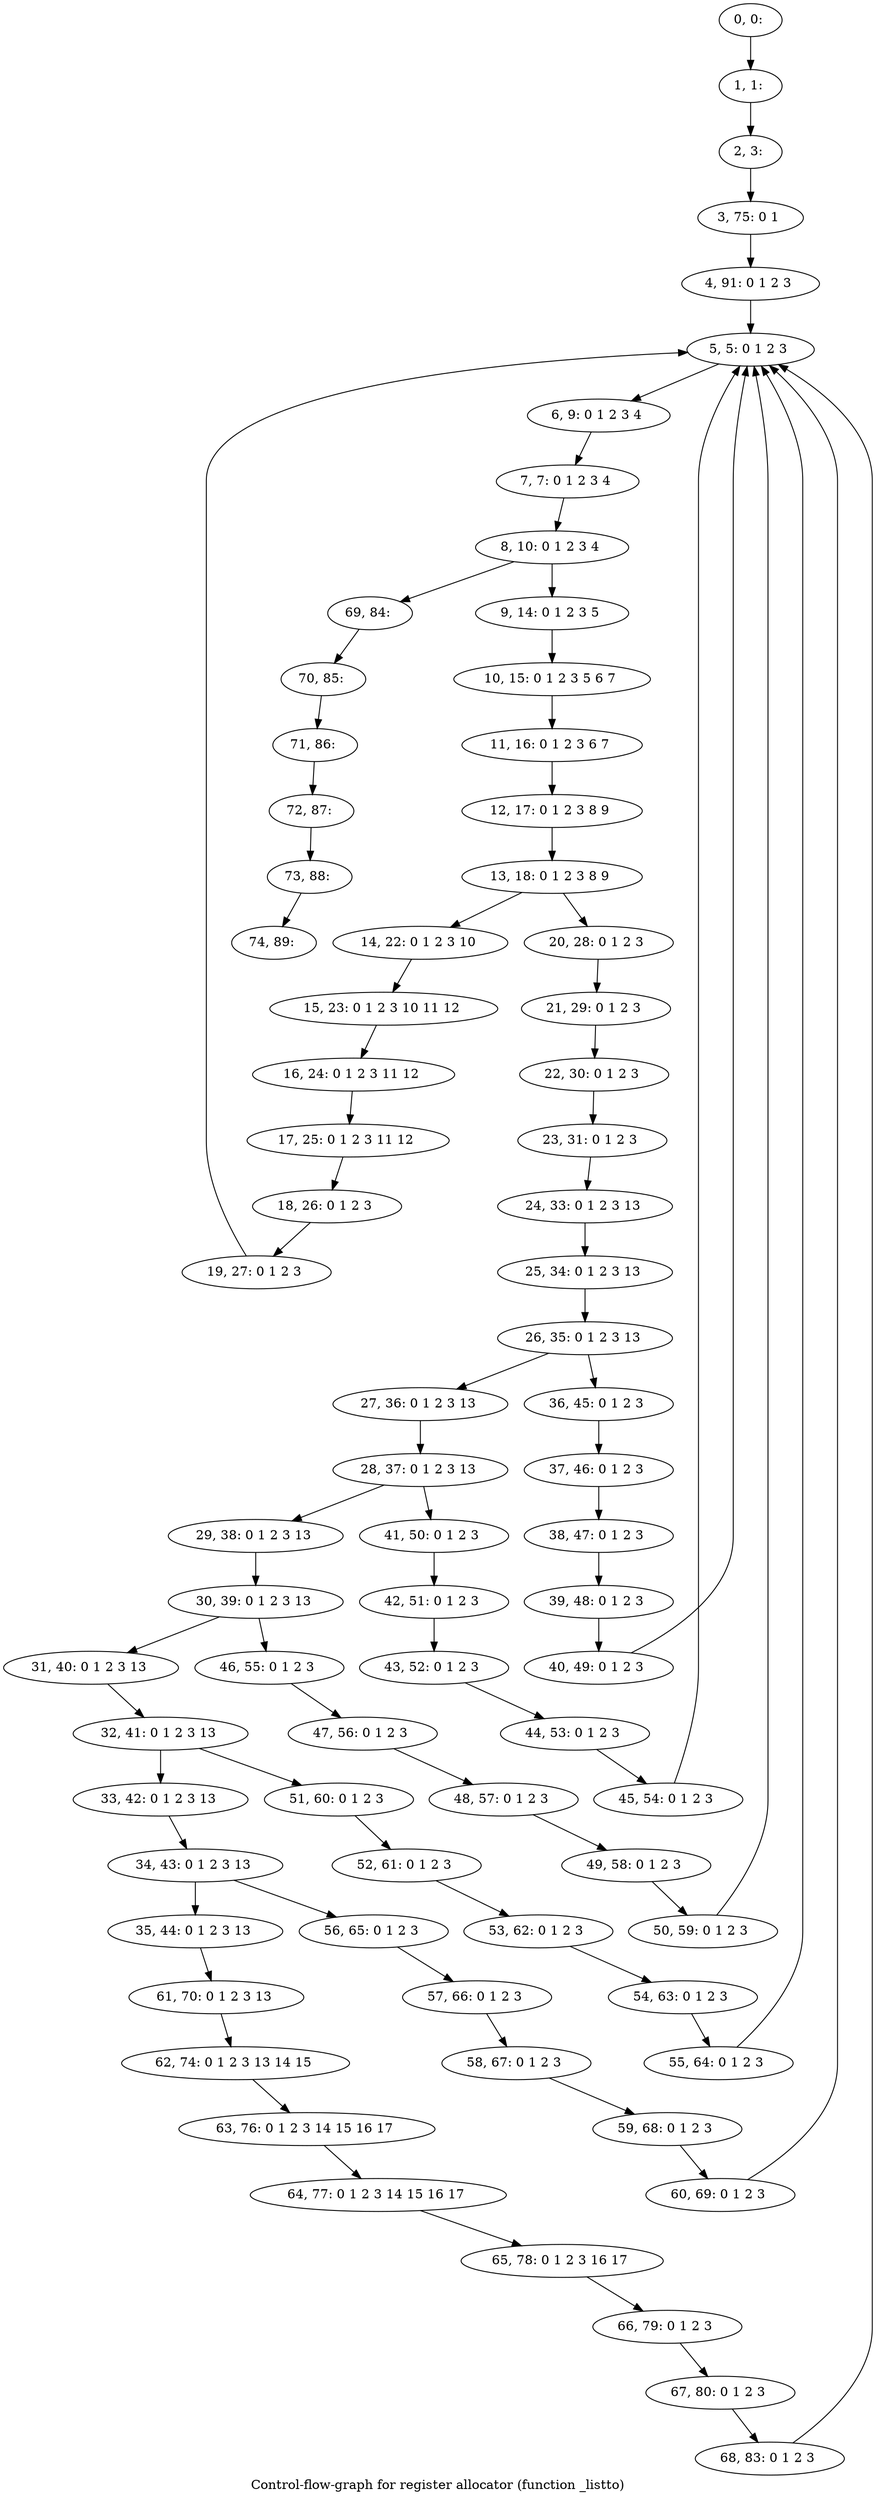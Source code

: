 digraph G {
graph [label="Control-flow-graph for register allocator (function _listto)"]
0[label="0, 0: "];
1[label="1, 1: "];
2[label="2, 3: "];
3[label="3, 75: 0 1 "];
4[label="4, 91: 0 1 2 3 "];
5[label="5, 5: 0 1 2 3 "];
6[label="6, 9: 0 1 2 3 4 "];
7[label="7, 7: 0 1 2 3 4 "];
8[label="8, 10: 0 1 2 3 4 "];
9[label="9, 14: 0 1 2 3 5 "];
10[label="10, 15: 0 1 2 3 5 6 7 "];
11[label="11, 16: 0 1 2 3 6 7 "];
12[label="12, 17: 0 1 2 3 8 9 "];
13[label="13, 18: 0 1 2 3 8 9 "];
14[label="14, 22: 0 1 2 3 10 "];
15[label="15, 23: 0 1 2 3 10 11 12 "];
16[label="16, 24: 0 1 2 3 11 12 "];
17[label="17, 25: 0 1 2 3 11 12 "];
18[label="18, 26: 0 1 2 3 "];
19[label="19, 27: 0 1 2 3 "];
20[label="20, 28: 0 1 2 3 "];
21[label="21, 29: 0 1 2 3 "];
22[label="22, 30: 0 1 2 3 "];
23[label="23, 31: 0 1 2 3 "];
24[label="24, 33: 0 1 2 3 13 "];
25[label="25, 34: 0 1 2 3 13 "];
26[label="26, 35: 0 1 2 3 13 "];
27[label="27, 36: 0 1 2 3 13 "];
28[label="28, 37: 0 1 2 3 13 "];
29[label="29, 38: 0 1 2 3 13 "];
30[label="30, 39: 0 1 2 3 13 "];
31[label="31, 40: 0 1 2 3 13 "];
32[label="32, 41: 0 1 2 3 13 "];
33[label="33, 42: 0 1 2 3 13 "];
34[label="34, 43: 0 1 2 3 13 "];
35[label="35, 44: 0 1 2 3 13 "];
36[label="36, 45: 0 1 2 3 "];
37[label="37, 46: 0 1 2 3 "];
38[label="38, 47: 0 1 2 3 "];
39[label="39, 48: 0 1 2 3 "];
40[label="40, 49: 0 1 2 3 "];
41[label="41, 50: 0 1 2 3 "];
42[label="42, 51: 0 1 2 3 "];
43[label="43, 52: 0 1 2 3 "];
44[label="44, 53: 0 1 2 3 "];
45[label="45, 54: 0 1 2 3 "];
46[label="46, 55: 0 1 2 3 "];
47[label="47, 56: 0 1 2 3 "];
48[label="48, 57: 0 1 2 3 "];
49[label="49, 58: 0 1 2 3 "];
50[label="50, 59: 0 1 2 3 "];
51[label="51, 60: 0 1 2 3 "];
52[label="52, 61: 0 1 2 3 "];
53[label="53, 62: 0 1 2 3 "];
54[label="54, 63: 0 1 2 3 "];
55[label="55, 64: 0 1 2 3 "];
56[label="56, 65: 0 1 2 3 "];
57[label="57, 66: 0 1 2 3 "];
58[label="58, 67: 0 1 2 3 "];
59[label="59, 68: 0 1 2 3 "];
60[label="60, 69: 0 1 2 3 "];
61[label="61, 70: 0 1 2 3 13 "];
62[label="62, 74: 0 1 2 3 13 14 15 "];
63[label="63, 76: 0 1 2 3 14 15 16 17 "];
64[label="64, 77: 0 1 2 3 14 15 16 17 "];
65[label="65, 78: 0 1 2 3 16 17 "];
66[label="66, 79: 0 1 2 3 "];
67[label="67, 80: 0 1 2 3 "];
68[label="68, 83: 0 1 2 3 "];
69[label="69, 84: "];
70[label="70, 85: "];
71[label="71, 86: "];
72[label="72, 87: "];
73[label="73, 88: "];
74[label="74, 89: "];
0->1 ;
1->2 ;
2->3 ;
3->4 ;
4->5 ;
5->6 ;
6->7 ;
7->8 ;
8->9 ;
8->69 ;
9->10 ;
10->11 ;
11->12 ;
12->13 ;
13->14 ;
13->20 ;
14->15 ;
15->16 ;
16->17 ;
17->18 ;
18->19 ;
19->5 ;
20->21 ;
21->22 ;
22->23 ;
23->24 ;
24->25 ;
25->26 ;
26->27 ;
26->36 ;
27->28 ;
28->29 ;
28->41 ;
29->30 ;
30->31 ;
30->46 ;
31->32 ;
32->33 ;
32->51 ;
33->34 ;
34->35 ;
34->56 ;
35->61 ;
36->37 ;
37->38 ;
38->39 ;
39->40 ;
40->5 ;
41->42 ;
42->43 ;
43->44 ;
44->45 ;
45->5 ;
46->47 ;
47->48 ;
48->49 ;
49->50 ;
50->5 ;
51->52 ;
52->53 ;
53->54 ;
54->55 ;
55->5 ;
56->57 ;
57->58 ;
58->59 ;
59->60 ;
60->5 ;
61->62 ;
62->63 ;
63->64 ;
64->65 ;
65->66 ;
66->67 ;
67->68 ;
68->5 ;
69->70 ;
70->71 ;
71->72 ;
72->73 ;
73->74 ;
}
